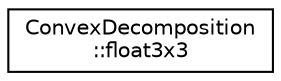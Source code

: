 digraph "Graphical Class Hierarchy"
{
  edge [fontname="Helvetica",fontsize="10",labelfontname="Helvetica",labelfontsize="10"];
  node [fontname="Helvetica",fontsize="10",shape=record];
  rankdir="LR";
  Node1 [label="ConvexDecomposition\l::float3x3",height=0.2,width=0.4,color="black", fillcolor="white", style="filled",URL="$class_convex_decomposition_1_1float3x3.html"];
}

